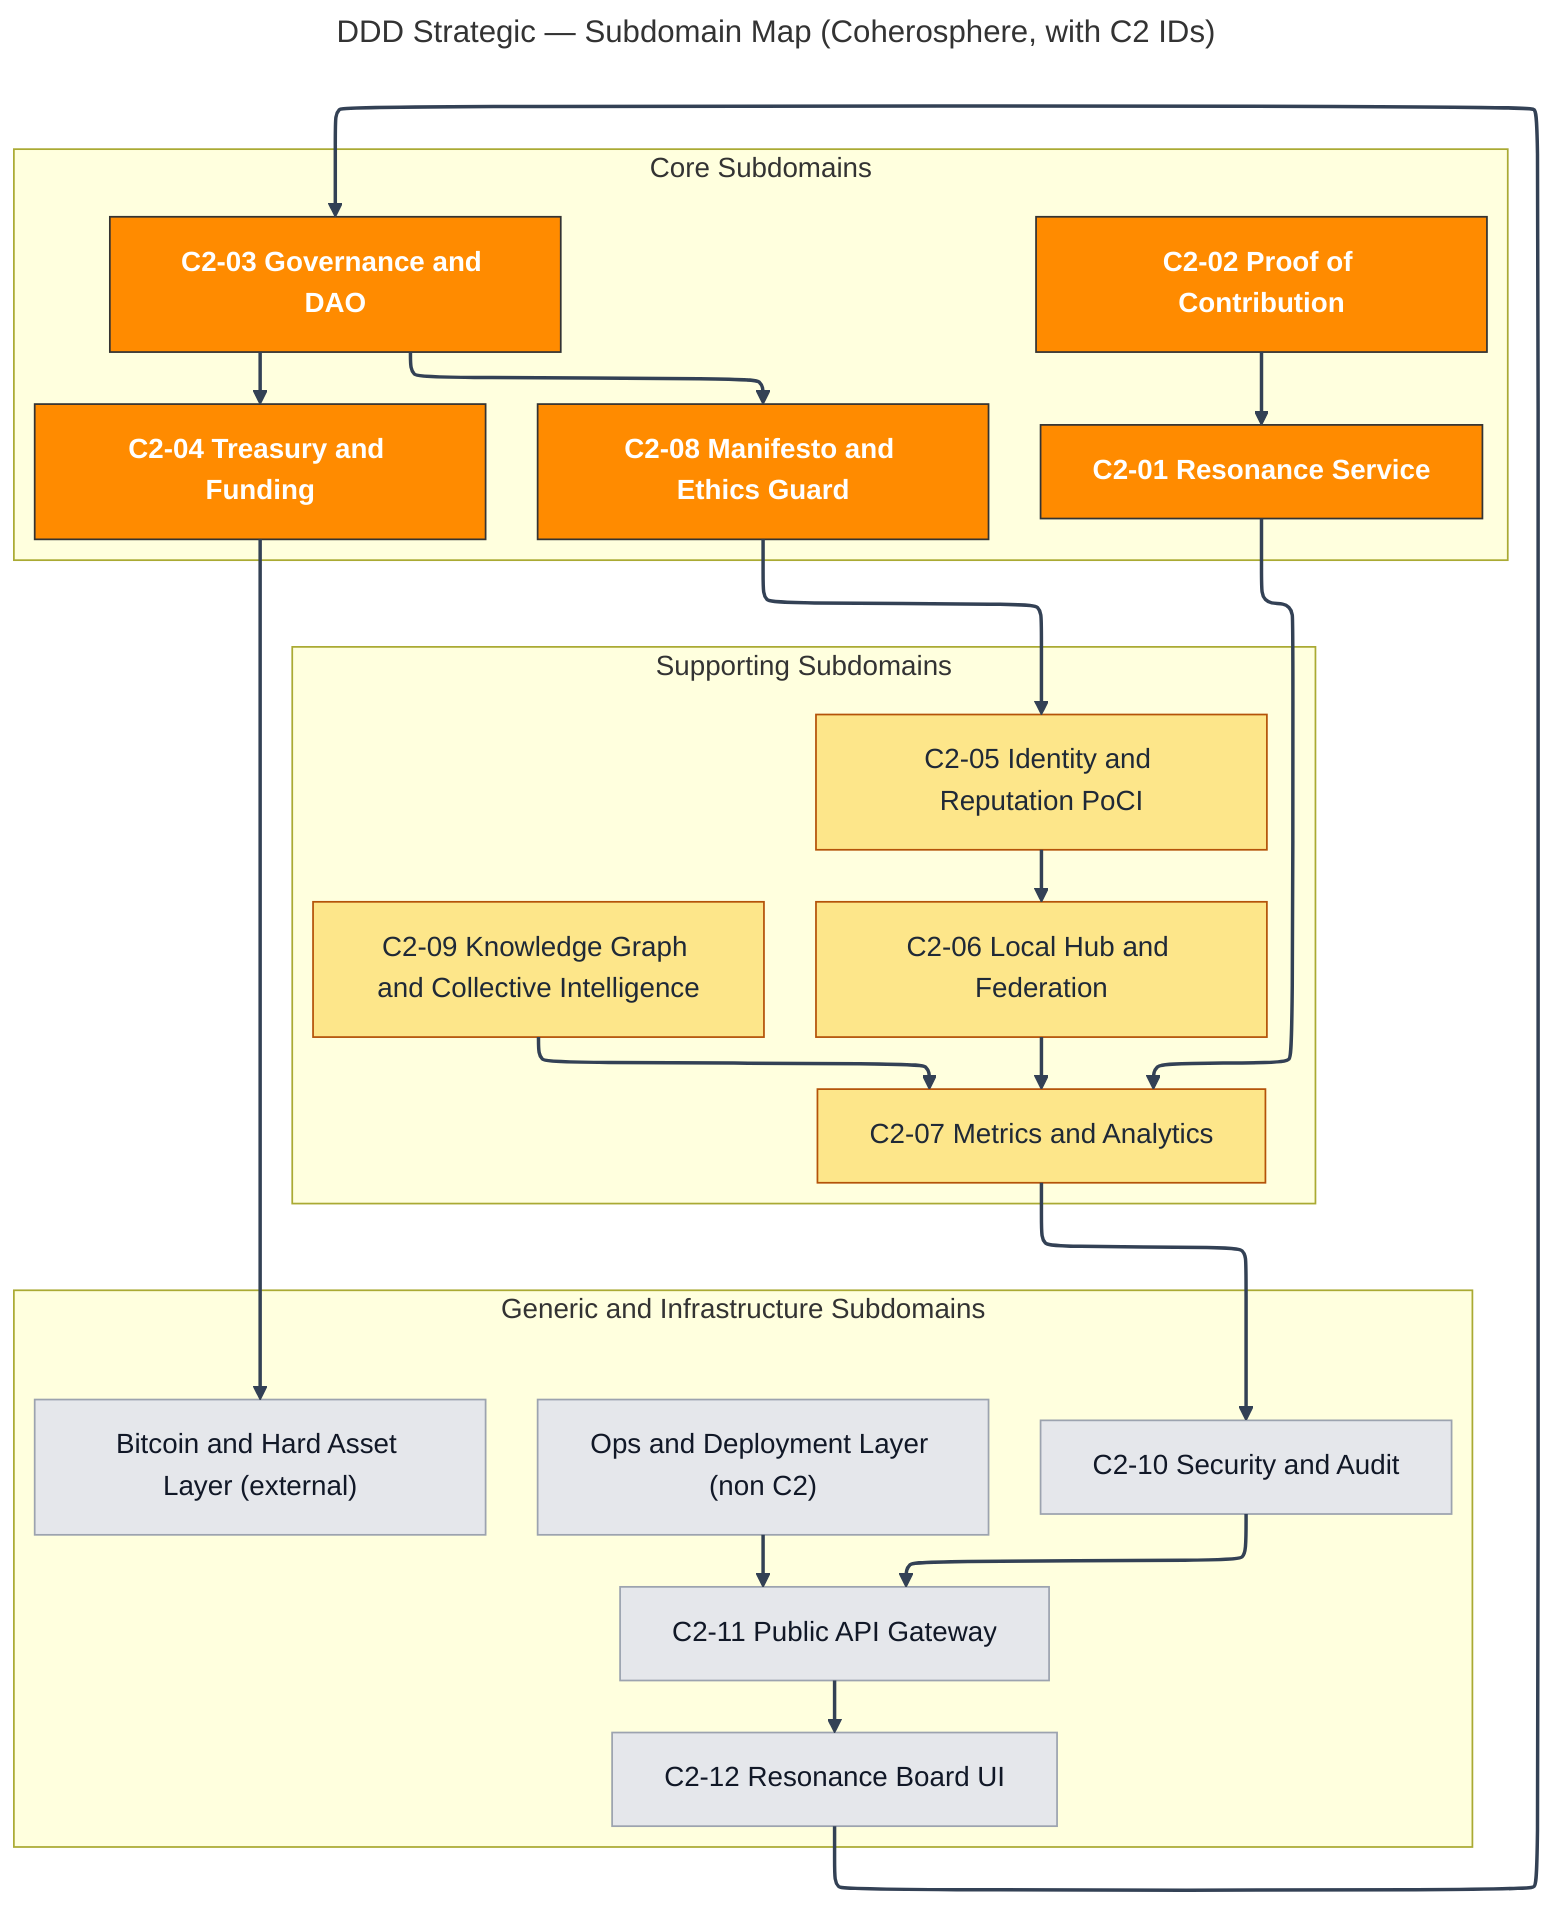 ---
title: "DDD Strategic — Subdomain Map (Coherosphere, with C2 IDs)"
config:
  layout: elk
---
flowchart TB
    %% ===== Styles =====
    classDef core fill:#ff8b00,stroke:#333,color:#fff,font-weight:bold;
    classDef support fill:#fde68a,stroke:#b45309,color:#1f2937;
    classDef generic fill:#e5e7eb,stroke:#9ca3af,color:#111827;
    linkStyle default stroke:#334155,stroke-width:2px;

    %% ===== Core Subdomains =====
    subgraph CORE["Core Subdomains"]
        GOV["C2-03 Governance and DAO"]:::core
        POC["C2-02 Proof of Contribution"]:::core
        RES["C2-01 Resonance Service"]:::core
        TRE["C2-04 Treasury and Funding"]:::core
        ETH["C2-08 Manifesto and Ethics Guard"]:::core
    end

    %% ===== Supporting Subdomains =====
    subgraph SUPPORT["Supporting Subdomains"]
        ID["C2-05 Identity and Reputation PoCI"]:::support
        HUB["C2-06 Local Hub and Federation"]:::support
        MET["C2-07 Metrics and Analytics"]:::support
        KNOW["C2-09 Knowledge Graph and Collective Intelligence"]:::support
    end

    %% ===== Generic Subdomains =====
    subgraph GENERIC["Generic and Infrastructure Subdomains"]
        API["C2-11 Public API Gateway"]:::generic
        SEC["C2-10 Security and Audit"]:::generic
        UI["C2-12 Resonance Board UI"]:::generic
        OPS["Ops and Deployment Layer (non C2)"]:::generic
        LEDGER["Bitcoin and Hard Asset Layer (external)"]:::generic
    end

    %% ===== Logical Relations =====
    %% Core interrelations
    GOV --> TRE
    GOV --> ETH
    POC --> RES
    RES --> MET
    TRE --> LEDGER

    %% Core to supporting
    ETH --> ID
    ID --> HUB
    HUB --> MET
    KNOW --> MET

    %% Supporting to generic
    MET --> SEC
    SEC --> API
    API --> UI
    OPS --> API
    UI --> GOV
